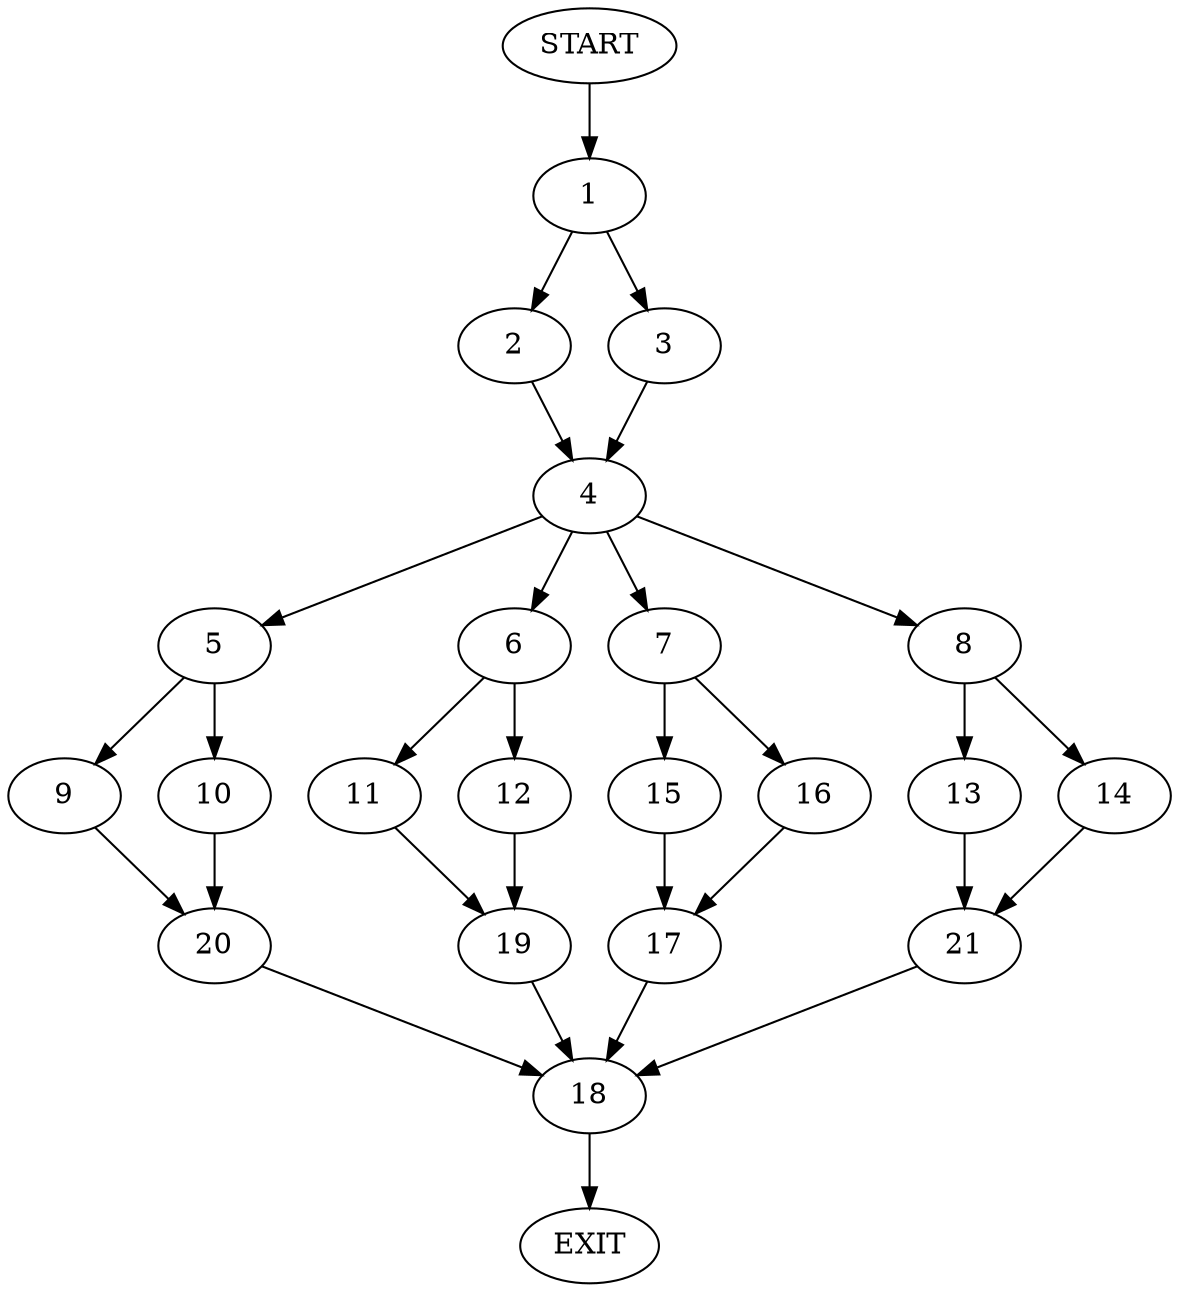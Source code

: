 digraph {
0 [label="START"]
22 [label="EXIT"]
0 -> 1
1 -> 2
1 -> 3
3 -> 4
2 -> 4
4 -> 5
4 -> 6
4 -> 7
4 -> 8
5 -> 9
5 -> 10
6 -> 11
6 -> 12
8 -> 13
8 -> 14
7 -> 15
7 -> 16
15 -> 17
16 -> 17
17 -> 18
18 -> 22
12 -> 19
11 -> 19
19 -> 18
10 -> 20
9 -> 20
20 -> 18
14 -> 21
13 -> 21
21 -> 18
}
